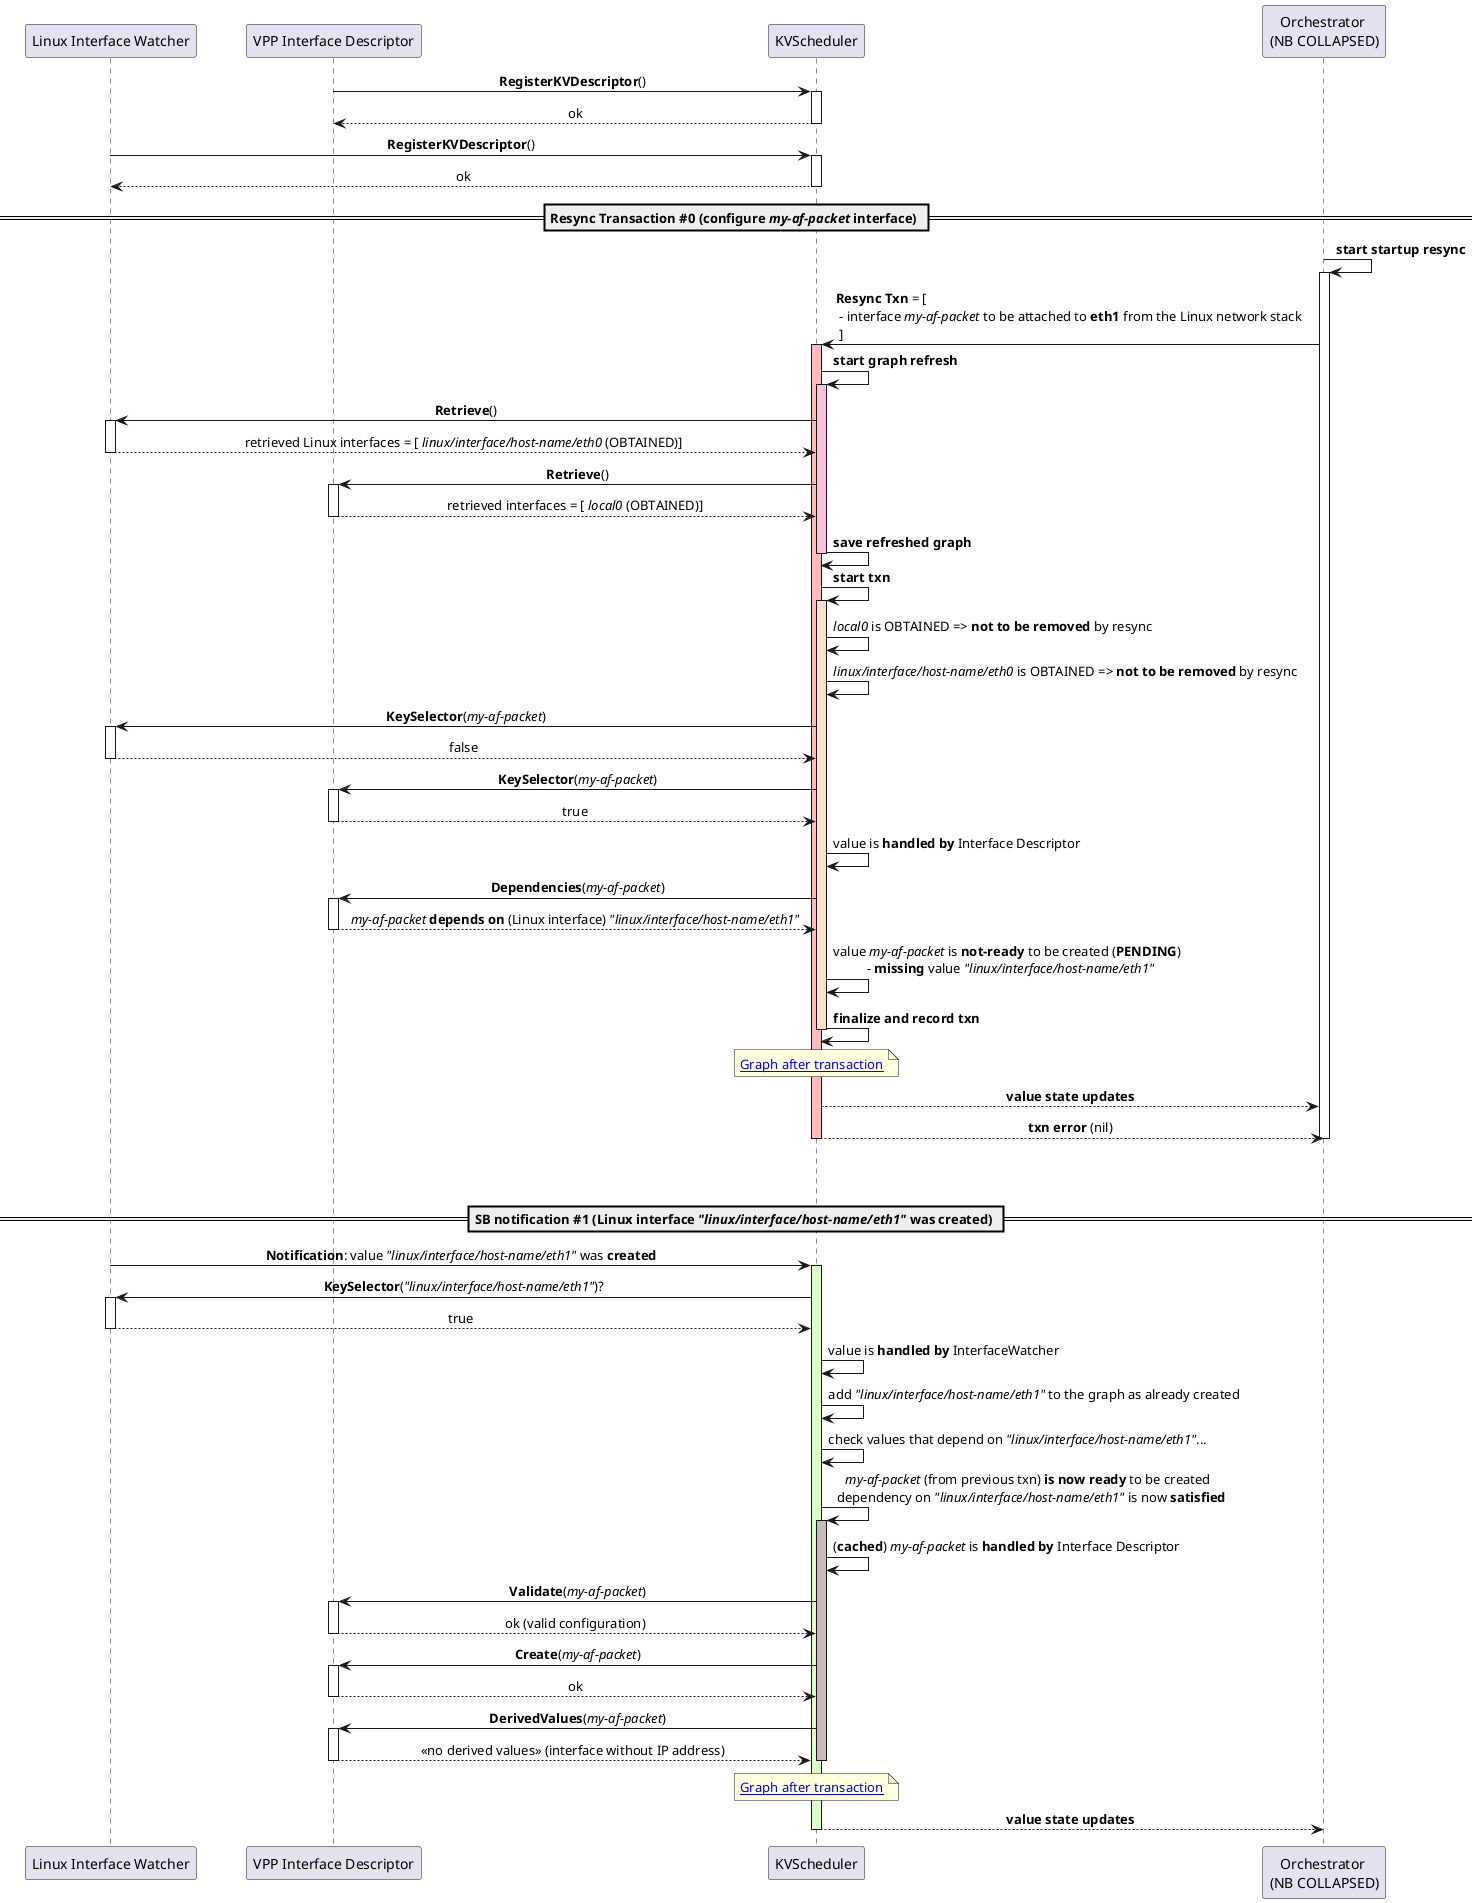 @startuml

skinparam ParticipantPadding 20
skinparam BoxPadding 10
skinparam SequenceMessageAlign center

participant IW as "Linux Interface Watcher"
participant ID as "VPP Interface Descriptor"
participant KVS as "KVScheduler"
participant ORCH as "Orchestrator \n(NB COLLAPSED)"

ID -> KVS: **RegisterKVDescriptor**()
activate KVS
 KVS --> ID: ok
deactivate KVS
IW -> KVS: **RegisterKVDescriptor**()
activate KVS
 KVS --> IW: ok
deactivate KVS

== Resync Transaction #0 (configure //my-af-packet// interface) ==

ORCH -> ORCH: **start startup resync**
activate ORCH
ORCH -> KVS: **Resync Txn** = [\l - interface //my-af-packet// to be attached to **eth1** from the Linux network stack \l ]

activate KVS  #FFBBBB
KVS -> KVS: **start graph refresh**
 activate KVS  #FFBFDD
  KVS -> IW: **Retrieve**()
   activate IW
    IW --> KVS: retrieved Linux interfaces = [ //linux/interface/host-name/eth0// (OBTAINED)]
   deactivate IW
  KVS -> ID: **Retrieve**()
   activate ID
    ID --> KVS: retrieved interfaces = [ //local0// (OBTAINED)]
   deactivate ID
  KVS -> KVS: **save refreshed graph**
 deactivate KVS

 KVS -> KVS: **start txn**
  activate KVS  #FFDDCC
   KVS -> KVS: //local0// is OBTAINED => **not to be removed** by resync
   KVS -> KVS: //linux/interface/host-name/eth0// is OBTAINED => **not to be removed** by resync
   KVS -> IW: **KeySelector**(//my-af-packet//)
    activate IW
     IW --> KVS: false
    deactivate IW
   KVS -> ID: **KeySelector**(//my-af-packet//)
    activate ID
     ID --> KVS: true
    deactivate ID
   KVS -> KVS: value is **handled by** Interface Descriptor
   KVS -> ID: **Dependencies**(//my-af-packet//)
    activate ID
     ID --> KVS: //my-af-packet// **depends on** (Linux interface) //"linux/interface/host-name/eth1"//
    deactivate ID
   KVS -> KVS: value //my-af-packet// is **not-ready** to be created (**PENDING**) \n - **missing** value //"linux/interface/host-name/eth1"//

  KVS -> KVS: **finalize and record txn**
 deactivate KVS

 note over KVS: [[https://raw.githubusercontent.com/milanlenco/vpp-agent/kvs-docs/docs/kvscheduler/cfd/graph/afpacket_pending.svg?sanitize=true Graph after transaction]]

KVS --> ORCH: **value state updates**
KVS --> ORCH: **txn error** (nil)
deactivate KVS
deactivate ORCH

|||
|||

== SB notification #1 (Linux interface //"linux/interface/host-name/eth1"// was created) ==

IW -> KVS: **Notification**: value //"linux/interface/host-name/eth1"// was **created**
 activate KVS #DDFFCC

   KVS -> IW: **KeySelector**(//"linux/interface/host-name/eth1"//)?
    activate IW
     IW --> KVS: true
    deactivate IW
   KVS -> KVS: value is **handled by** InterfaceWatcher
   KVS -> KVS: add //"linux/interface/host-name/eth1"// to the graph as already created
   KVS -> KVS: check values that depend on //"linux/interface/host-name/eth1"//...

   KVS -> KVS: //my-af-packet// (from previous txn) **is now ready** to be created \n dependency on //"linux/interface/host-name/eth1"// is now **satisfied**
    activate KVS #CCBBBB
     KVS -> KVS: (**cached**) //my-af-packet// is **handled by** Interface Descriptor
     KVS -> ID: **Validate**(//my-af-packet//)
      activate ID
       ID --> KVS: ok (valid configuration)
      deactivate ID
     KVS -> ID: **Create**(//my-af-packet//)
      activate ID
       ID --> KVS: ok
      deactivate ID
     KVS -> ID: **DerivedValues**(//my-af-packet//)
      activate ID
       ID --> KVS: << no derived values >> (interface without IP address)
      deactivate ID
    deactivate KVS

  note over KVS: [[https://raw.githubusercontent.com/milanlenco/vpp-agent/kvs-docs/docs/kvscheduler/cfd/graph/afpacket_created.svg?sanitize=true Graph after transaction]]

KVS --> ORCH: **value state updates**
deactivate KVS


@enduml